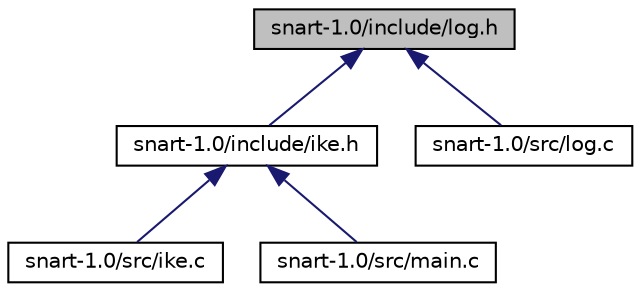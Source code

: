 digraph "snart-1.0/include/log.h"
{
 // LATEX_PDF_SIZE
  edge [fontname="Helvetica",fontsize="10",labelfontname="Helvetica",labelfontsize="10"];
  node [fontname="Helvetica",fontsize="10",shape=record];
  Node1 [label="snart-1.0/include/log.h",height=0.2,width=0.4,color="black", fillcolor="grey75", style="filled", fontcolor="black",tooltip=" "];
  Node1 -> Node2 [dir="back",color="midnightblue",fontsize="10",style="solid"];
  Node2 [label="snart-1.0/include/ike.h",height=0.2,width=0.4,color="black", fillcolor="white", style="filled",URL="$snart-1_80_2include_2ike_8h.html",tooltip=" "];
  Node2 -> Node3 [dir="back",color="midnightblue",fontsize="10",style="solid"];
  Node3 [label="snart-1.0/src/ike.c",height=0.2,width=0.4,color="black", fillcolor="white", style="filled",URL="$snart-1_80_2src_2ike_8c.html",tooltip=" "];
  Node2 -> Node4 [dir="back",color="midnightblue",fontsize="10",style="solid"];
  Node4 [label="snart-1.0/src/main.c",height=0.2,width=0.4,color="black", fillcolor="white", style="filled",URL="$snart-1_80_2src_2main_8c.html",tooltip=" "];
  Node1 -> Node5 [dir="back",color="midnightblue",fontsize="10",style="solid"];
  Node5 [label="snart-1.0/src/log.c",height=0.2,width=0.4,color="black", fillcolor="white", style="filled",URL="$snart-1_80_2src_2log_8c.html",tooltip=" "];
}
